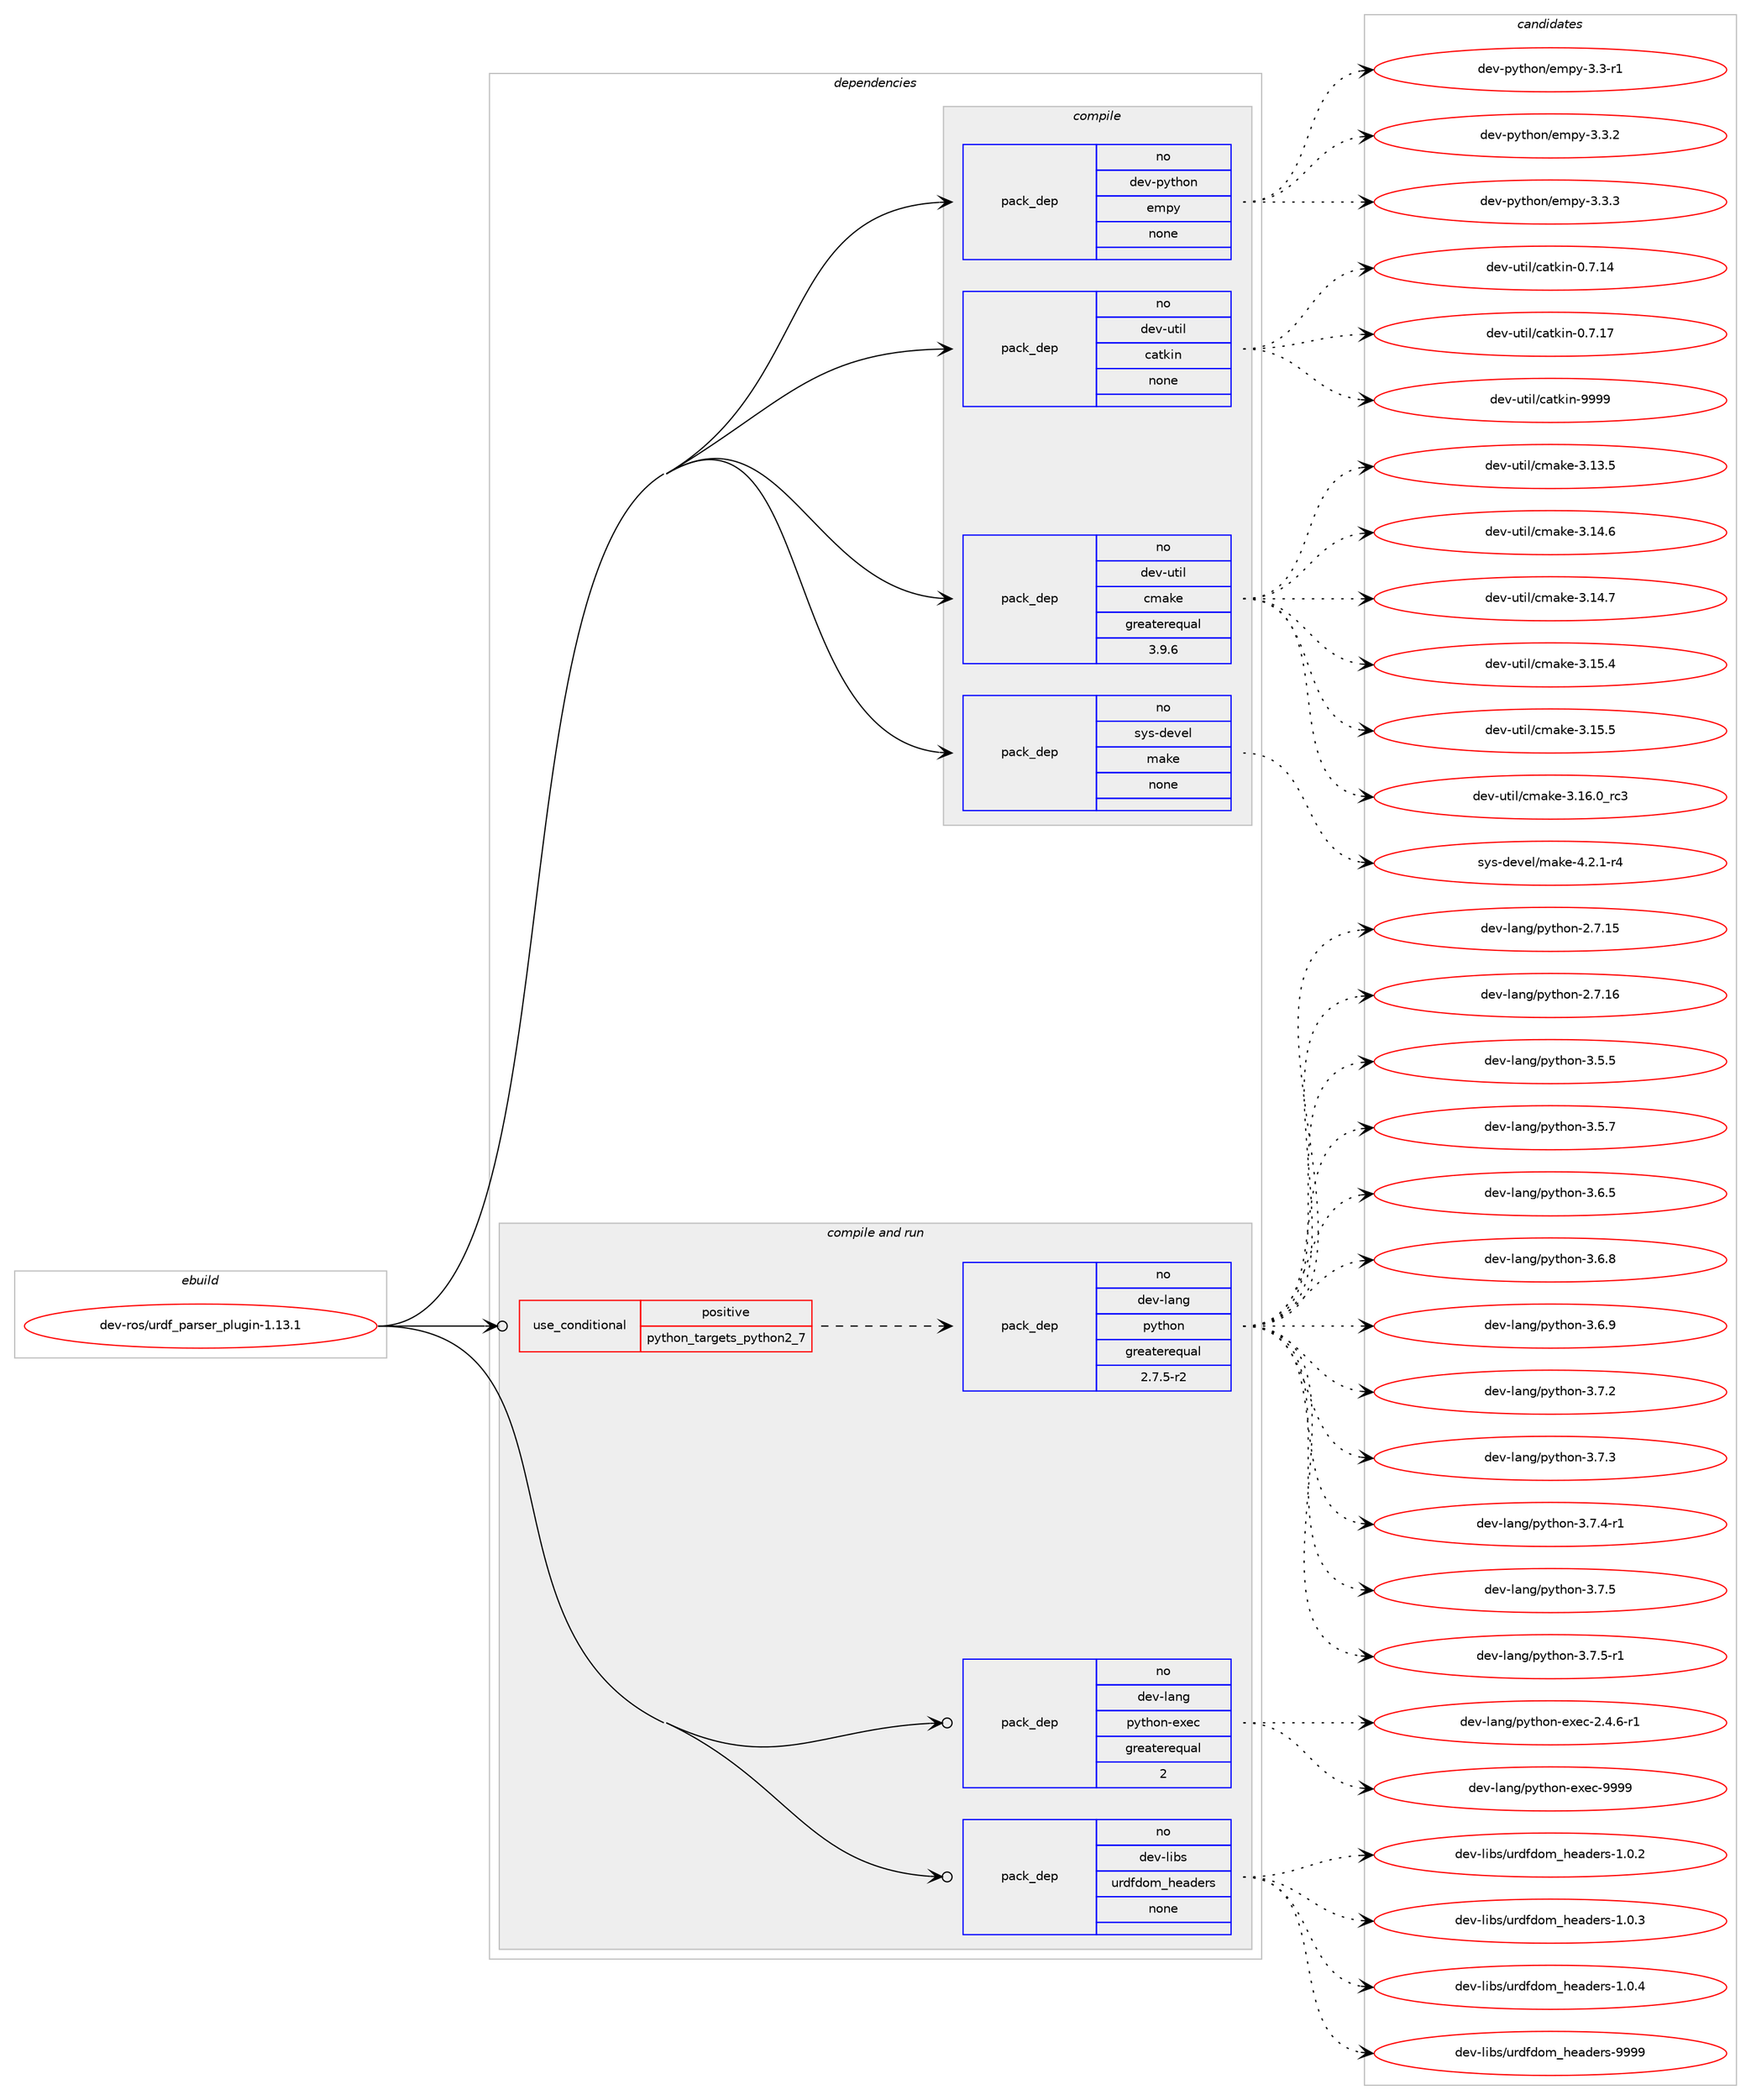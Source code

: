 digraph prolog {

# *************
# Graph options
# *************

newrank=true;
concentrate=true;
compound=true;
graph [rankdir=LR,fontname=Helvetica,fontsize=10,ranksep=1.5];#, ranksep=2.5, nodesep=0.2];
edge  [arrowhead=vee];
node  [fontname=Helvetica,fontsize=10];

# **********
# The ebuild
# **********

subgraph cluster_leftcol {
color=gray;
rank=same;
label=<<i>ebuild</i>>;
id [label="dev-ros/urdf_parser_plugin-1.13.1", color=red, width=4, href="../dev-ros/urdf_parser_plugin-1.13.1.svg"];
}

# ****************
# The dependencies
# ****************

subgraph cluster_midcol {
color=gray;
label=<<i>dependencies</i>>;
subgraph cluster_compile {
fillcolor="#eeeeee";
style=filled;
label=<<i>compile</i>>;
subgraph pack504283 {
dependency672706 [label=<<TABLE BORDER="0" CELLBORDER="1" CELLSPACING="0" CELLPADDING="4" WIDTH="220"><TR><TD ROWSPAN="6" CELLPADDING="30">pack_dep</TD></TR><TR><TD WIDTH="110">no</TD></TR><TR><TD>dev-python</TD></TR><TR><TD>empy</TD></TR><TR><TD>none</TD></TR><TR><TD></TD></TR></TABLE>>, shape=none, color=blue];
}
id:e -> dependency672706:w [weight=20,style="solid",arrowhead="vee"];
subgraph pack504284 {
dependency672707 [label=<<TABLE BORDER="0" CELLBORDER="1" CELLSPACING="0" CELLPADDING="4" WIDTH="220"><TR><TD ROWSPAN="6" CELLPADDING="30">pack_dep</TD></TR><TR><TD WIDTH="110">no</TD></TR><TR><TD>dev-util</TD></TR><TR><TD>catkin</TD></TR><TR><TD>none</TD></TR><TR><TD></TD></TR></TABLE>>, shape=none, color=blue];
}
id:e -> dependency672707:w [weight=20,style="solid",arrowhead="vee"];
subgraph pack504285 {
dependency672708 [label=<<TABLE BORDER="0" CELLBORDER="1" CELLSPACING="0" CELLPADDING="4" WIDTH="220"><TR><TD ROWSPAN="6" CELLPADDING="30">pack_dep</TD></TR><TR><TD WIDTH="110">no</TD></TR><TR><TD>dev-util</TD></TR><TR><TD>cmake</TD></TR><TR><TD>greaterequal</TD></TR><TR><TD>3.9.6</TD></TR></TABLE>>, shape=none, color=blue];
}
id:e -> dependency672708:w [weight=20,style="solid",arrowhead="vee"];
subgraph pack504286 {
dependency672709 [label=<<TABLE BORDER="0" CELLBORDER="1" CELLSPACING="0" CELLPADDING="4" WIDTH="220"><TR><TD ROWSPAN="6" CELLPADDING="30">pack_dep</TD></TR><TR><TD WIDTH="110">no</TD></TR><TR><TD>sys-devel</TD></TR><TR><TD>make</TD></TR><TR><TD>none</TD></TR><TR><TD></TD></TR></TABLE>>, shape=none, color=blue];
}
id:e -> dependency672709:w [weight=20,style="solid",arrowhead="vee"];
}
subgraph cluster_compileandrun {
fillcolor="#eeeeee";
style=filled;
label=<<i>compile and run</i>>;
subgraph cond156517 {
dependency672710 [label=<<TABLE BORDER="0" CELLBORDER="1" CELLSPACING="0" CELLPADDING="4"><TR><TD ROWSPAN="3" CELLPADDING="10">use_conditional</TD></TR><TR><TD>positive</TD></TR><TR><TD>python_targets_python2_7</TD></TR></TABLE>>, shape=none, color=red];
subgraph pack504287 {
dependency672711 [label=<<TABLE BORDER="0" CELLBORDER="1" CELLSPACING="0" CELLPADDING="4" WIDTH="220"><TR><TD ROWSPAN="6" CELLPADDING="30">pack_dep</TD></TR><TR><TD WIDTH="110">no</TD></TR><TR><TD>dev-lang</TD></TR><TR><TD>python</TD></TR><TR><TD>greaterequal</TD></TR><TR><TD>2.7.5-r2</TD></TR></TABLE>>, shape=none, color=blue];
}
dependency672710:e -> dependency672711:w [weight=20,style="dashed",arrowhead="vee"];
}
id:e -> dependency672710:w [weight=20,style="solid",arrowhead="odotvee"];
subgraph pack504288 {
dependency672712 [label=<<TABLE BORDER="0" CELLBORDER="1" CELLSPACING="0" CELLPADDING="4" WIDTH="220"><TR><TD ROWSPAN="6" CELLPADDING="30">pack_dep</TD></TR><TR><TD WIDTH="110">no</TD></TR><TR><TD>dev-lang</TD></TR><TR><TD>python-exec</TD></TR><TR><TD>greaterequal</TD></TR><TR><TD>2</TD></TR></TABLE>>, shape=none, color=blue];
}
id:e -> dependency672712:w [weight=20,style="solid",arrowhead="odotvee"];
subgraph pack504289 {
dependency672713 [label=<<TABLE BORDER="0" CELLBORDER="1" CELLSPACING="0" CELLPADDING="4" WIDTH="220"><TR><TD ROWSPAN="6" CELLPADDING="30">pack_dep</TD></TR><TR><TD WIDTH="110">no</TD></TR><TR><TD>dev-libs</TD></TR><TR><TD>urdfdom_headers</TD></TR><TR><TD>none</TD></TR><TR><TD></TD></TR></TABLE>>, shape=none, color=blue];
}
id:e -> dependency672713:w [weight=20,style="solid",arrowhead="odotvee"];
}
subgraph cluster_run {
fillcolor="#eeeeee";
style=filled;
label=<<i>run</i>>;
}
}

# **************
# The candidates
# **************

subgraph cluster_choices {
rank=same;
color=gray;
label=<<i>candidates</i>>;

subgraph choice504283 {
color=black;
nodesep=1;
choice1001011184511212111610411111047101109112121455146514511449 [label="dev-python/empy-3.3-r1", color=red, width=4,href="../dev-python/empy-3.3-r1.svg"];
choice1001011184511212111610411111047101109112121455146514650 [label="dev-python/empy-3.3.2", color=red, width=4,href="../dev-python/empy-3.3.2.svg"];
choice1001011184511212111610411111047101109112121455146514651 [label="dev-python/empy-3.3.3", color=red, width=4,href="../dev-python/empy-3.3.3.svg"];
dependency672706:e -> choice1001011184511212111610411111047101109112121455146514511449:w [style=dotted,weight="100"];
dependency672706:e -> choice1001011184511212111610411111047101109112121455146514650:w [style=dotted,weight="100"];
dependency672706:e -> choice1001011184511212111610411111047101109112121455146514651:w [style=dotted,weight="100"];
}
subgraph choice504284 {
color=black;
nodesep=1;
choice1001011184511711610510847999711610710511045484655464952 [label="dev-util/catkin-0.7.14", color=red, width=4,href="../dev-util/catkin-0.7.14.svg"];
choice1001011184511711610510847999711610710511045484655464955 [label="dev-util/catkin-0.7.17", color=red, width=4,href="../dev-util/catkin-0.7.17.svg"];
choice100101118451171161051084799971161071051104557575757 [label="dev-util/catkin-9999", color=red, width=4,href="../dev-util/catkin-9999.svg"];
dependency672707:e -> choice1001011184511711610510847999711610710511045484655464952:w [style=dotted,weight="100"];
dependency672707:e -> choice1001011184511711610510847999711610710511045484655464955:w [style=dotted,weight="100"];
dependency672707:e -> choice100101118451171161051084799971161071051104557575757:w [style=dotted,weight="100"];
}
subgraph choice504285 {
color=black;
nodesep=1;
choice1001011184511711610510847991099710710145514649514653 [label="dev-util/cmake-3.13.5", color=red, width=4,href="../dev-util/cmake-3.13.5.svg"];
choice1001011184511711610510847991099710710145514649524654 [label="dev-util/cmake-3.14.6", color=red, width=4,href="../dev-util/cmake-3.14.6.svg"];
choice1001011184511711610510847991099710710145514649524655 [label="dev-util/cmake-3.14.7", color=red, width=4,href="../dev-util/cmake-3.14.7.svg"];
choice1001011184511711610510847991099710710145514649534652 [label="dev-util/cmake-3.15.4", color=red, width=4,href="../dev-util/cmake-3.15.4.svg"];
choice1001011184511711610510847991099710710145514649534653 [label="dev-util/cmake-3.15.5", color=red, width=4,href="../dev-util/cmake-3.15.5.svg"];
choice1001011184511711610510847991099710710145514649544648951149951 [label="dev-util/cmake-3.16.0_rc3", color=red, width=4,href="../dev-util/cmake-3.16.0_rc3.svg"];
dependency672708:e -> choice1001011184511711610510847991099710710145514649514653:w [style=dotted,weight="100"];
dependency672708:e -> choice1001011184511711610510847991099710710145514649524654:w [style=dotted,weight="100"];
dependency672708:e -> choice1001011184511711610510847991099710710145514649524655:w [style=dotted,weight="100"];
dependency672708:e -> choice1001011184511711610510847991099710710145514649534652:w [style=dotted,weight="100"];
dependency672708:e -> choice1001011184511711610510847991099710710145514649534653:w [style=dotted,weight="100"];
dependency672708:e -> choice1001011184511711610510847991099710710145514649544648951149951:w [style=dotted,weight="100"];
}
subgraph choice504286 {
color=black;
nodesep=1;
choice1151211154510010111810110847109971071014552465046494511452 [label="sys-devel/make-4.2.1-r4", color=red, width=4,href="../sys-devel/make-4.2.1-r4.svg"];
dependency672709:e -> choice1151211154510010111810110847109971071014552465046494511452:w [style=dotted,weight="100"];
}
subgraph choice504287 {
color=black;
nodesep=1;
choice10010111845108971101034711212111610411111045504655464953 [label="dev-lang/python-2.7.15", color=red, width=4,href="../dev-lang/python-2.7.15.svg"];
choice10010111845108971101034711212111610411111045504655464954 [label="dev-lang/python-2.7.16", color=red, width=4,href="../dev-lang/python-2.7.16.svg"];
choice100101118451089711010347112121116104111110455146534653 [label="dev-lang/python-3.5.5", color=red, width=4,href="../dev-lang/python-3.5.5.svg"];
choice100101118451089711010347112121116104111110455146534655 [label="dev-lang/python-3.5.7", color=red, width=4,href="../dev-lang/python-3.5.7.svg"];
choice100101118451089711010347112121116104111110455146544653 [label="dev-lang/python-3.6.5", color=red, width=4,href="../dev-lang/python-3.6.5.svg"];
choice100101118451089711010347112121116104111110455146544656 [label="dev-lang/python-3.6.8", color=red, width=4,href="../dev-lang/python-3.6.8.svg"];
choice100101118451089711010347112121116104111110455146544657 [label="dev-lang/python-3.6.9", color=red, width=4,href="../dev-lang/python-3.6.9.svg"];
choice100101118451089711010347112121116104111110455146554650 [label="dev-lang/python-3.7.2", color=red, width=4,href="../dev-lang/python-3.7.2.svg"];
choice100101118451089711010347112121116104111110455146554651 [label="dev-lang/python-3.7.3", color=red, width=4,href="../dev-lang/python-3.7.3.svg"];
choice1001011184510897110103471121211161041111104551465546524511449 [label="dev-lang/python-3.7.4-r1", color=red, width=4,href="../dev-lang/python-3.7.4-r1.svg"];
choice100101118451089711010347112121116104111110455146554653 [label="dev-lang/python-3.7.5", color=red, width=4,href="../dev-lang/python-3.7.5.svg"];
choice1001011184510897110103471121211161041111104551465546534511449 [label="dev-lang/python-3.7.5-r1", color=red, width=4,href="../dev-lang/python-3.7.5-r1.svg"];
dependency672711:e -> choice10010111845108971101034711212111610411111045504655464953:w [style=dotted,weight="100"];
dependency672711:e -> choice10010111845108971101034711212111610411111045504655464954:w [style=dotted,weight="100"];
dependency672711:e -> choice100101118451089711010347112121116104111110455146534653:w [style=dotted,weight="100"];
dependency672711:e -> choice100101118451089711010347112121116104111110455146534655:w [style=dotted,weight="100"];
dependency672711:e -> choice100101118451089711010347112121116104111110455146544653:w [style=dotted,weight="100"];
dependency672711:e -> choice100101118451089711010347112121116104111110455146544656:w [style=dotted,weight="100"];
dependency672711:e -> choice100101118451089711010347112121116104111110455146544657:w [style=dotted,weight="100"];
dependency672711:e -> choice100101118451089711010347112121116104111110455146554650:w [style=dotted,weight="100"];
dependency672711:e -> choice100101118451089711010347112121116104111110455146554651:w [style=dotted,weight="100"];
dependency672711:e -> choice1001011184510897110103471121211161041111104551465546524511449:w [style=dotted,weight="100"];
dependency672711:e -> choice100101118451089711010347112121116104111110455146554653:w [style=dotted,weight="100"];
dependency672711:e -> choice1001011184510897110103471121211161041111104551465546534511449:w [style=dotted,weight="100"];
}
subgraph choice504288 {
color=black;
nodesep=1;
choice10010111845108971101034711212111610411111045101120101994550465246544511449 [label="dev-lang/python-exec-2.4.6-r1", color=red, width=4,href="../dev-lang/python-exec-2.4.6-r1.svg"];
choice10010111845108971101034711212111610411111045101120101994557575757 [label="dev-lang/python-exec-9999", color=red, width=4,href="../dev-lang/python-exec-9999.svg"];
dependency672712:e -> choice10010111845108971101034711212111610411111045101120101994550465246544511449:w [style=dotted,weight="100"];
dependency672712:e -> choice10010111845108971101034711212111610411111045101120101994557575757:w [style=dotted,weight="100"];
}
subgraph choice504289 {
color=black;
nodesep=1;
choice1001011184510810598115471171141001021001111099510410197100101114115454946484650 [label="dev-libs/urdfdom_headers-1.0.2", color=red, width=4,href="../dev-libs/urdfdom_headers-1.0.2.svg"];
choice1001011184510810598115471171141001021001111099510410197100101114115454946484651 [label="dev-libs/urdfdom_headers-1.0.3", color=red, width=4,href="../dev-libs/urdfdom_headers-1.0.3.svg"];
choice1001011184510810598115471171141001021001111099510410197100101114115454946484652 [label="dev-libs/urdfdom_headers-1.0.4", color=red, width=4,href="../dev-libs/urdfdom_headers-1.0.4.svg"];
choice10010111845108105981154711711410010210011110995104101971001011141154557575757 [label="dev-libs/urdfdom_headers-9999", color=red, width=4,href="../dev-libs/urdfdom_headers-9999.svg"];
dependency672713:e -> choice1001011184510810598115471171141001021001111099510410197100101114115454946484650:w [style=dotted,weight="100"];
dependency672713:e -> choice1001011184510810598115471171141001021001111099510410197100101114115454946484651:w [style=dotted,weight="100"];
dependency672713:e -> choice1001011184510810598115471171141001021001111099510410197100101114115454946484652:w [style=dotted,weight="100"];
dependency672713:e -> choice10010111845108105981154711711410010210011110995104101971001011141154557575757:w [style=dotted,weight="100"];
}
}

}

